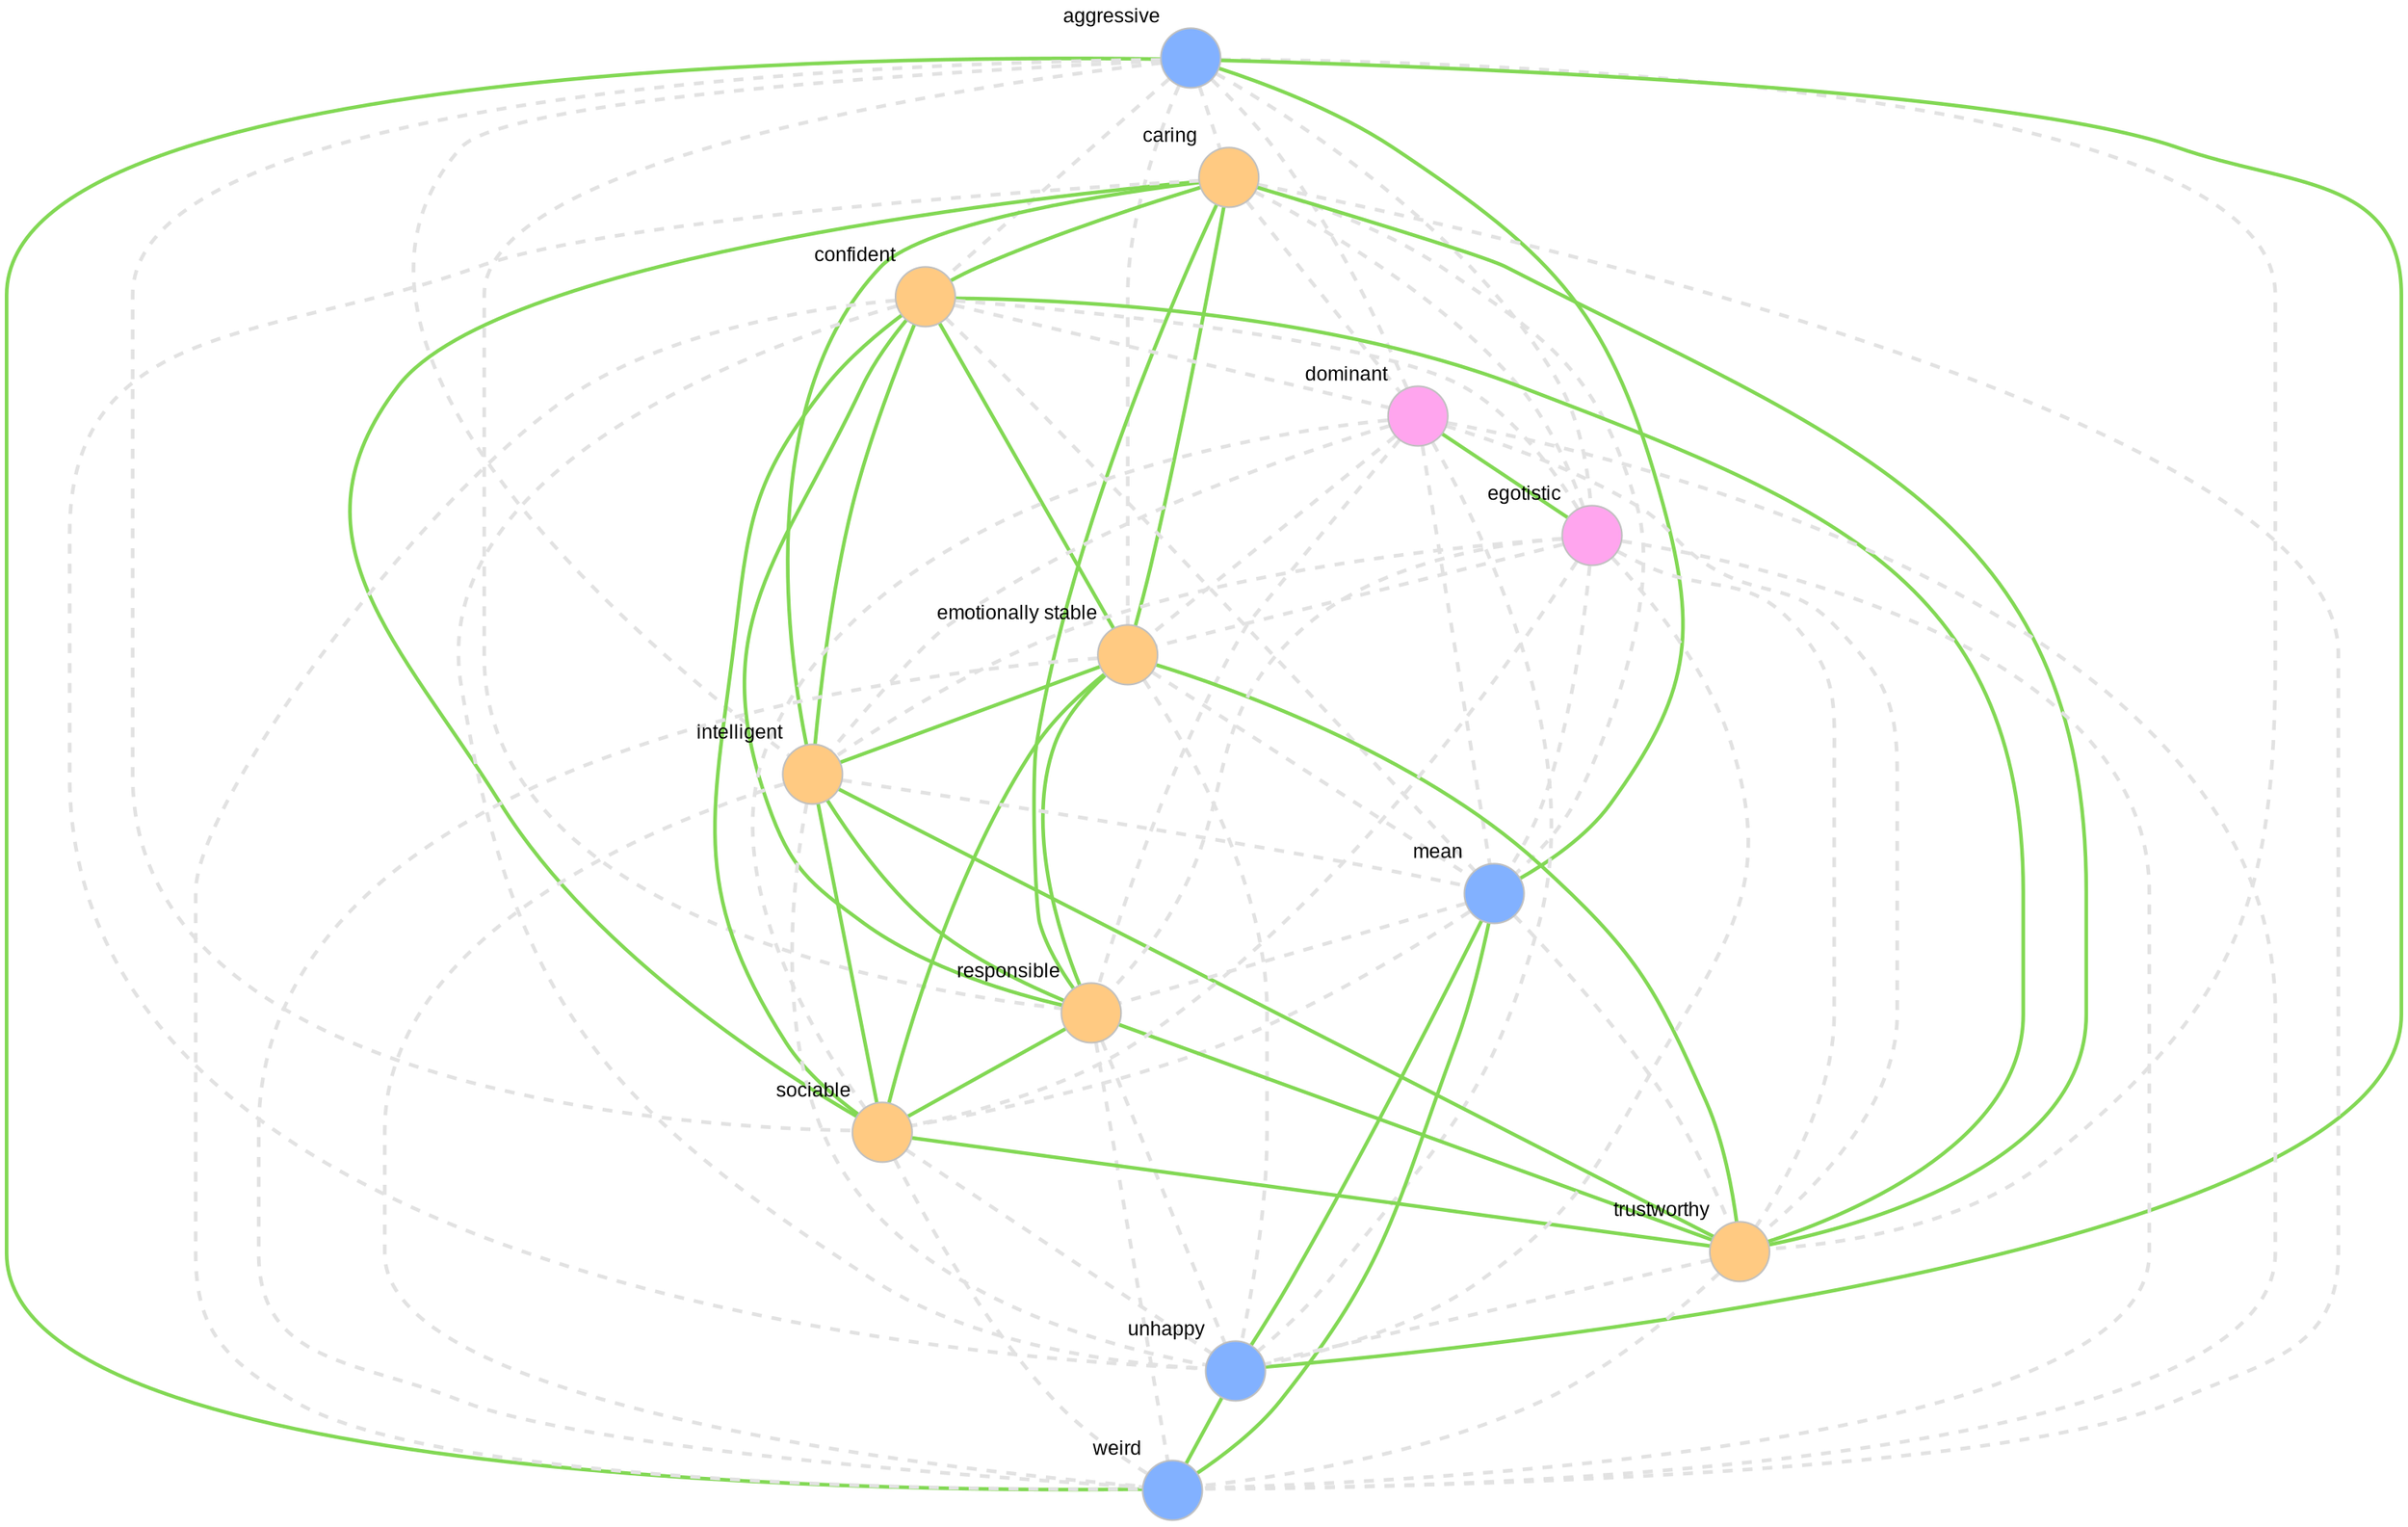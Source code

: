 graph "" {
	graph [
	  overlap=false outputorder=edgesfirst];
	node [shape="circle" style=filled color="gray" fixedsize=true size=4000 label="" fontname=Arial fontsize=12 labeljust="r"];
	edge [style="dashed" color="#e2e2e2" penwidth=2.2]

	aggressive [fillcolor="#82b1ff" xlabel="aggressive"];
	caring [fillcolor="#ffca82" xlabel="caring"];
	confident [fillcolor="#ffca82" xlabel="confident"];
	dominant [fillcolor="#ffa5ee" xlabel="dominant"];
	"emotionally stable" [fillcolor="#ffca82" xlabel="emotionally stable"];
	intelligent [fillcolor="#ffca82" xlabel="intelligent"];
	mean [fillcolor="#82b1ff" xlabel="mean"];
	responsible [fillcolor="#ffca82" xlabel="responsible"];
	weird [fillcolor="#82b1ff" xlabel="weird"];
	sociable [fillcolor="#ffca82" xlabel="sociable"];
	trustworthy [fillcolor="#ffca82" xlabel="trustworthy"];
	unhappy [fillcolor="#82b1ff" xlabel="unhappy"];
	egotistic [fillcolor="#ffa5ee" xlabel="egotistic"];

	aggressive -- caring	 [len=4.73794];
	aggressive -- confident	 [len=4.13643];
	aggressive -- dominant	 [len=3.34332];
	aggressive -- egotistic	 [len=3.72853];
	aggressive -- "emotionally stable"	 [len=4.54564];
	aggressive -- intelligent	 [len=4.43649];
	aggressive -- mean	 [len=3.13551 style="filled" color="#82d854"];
	aggressive -- responsible	 [len=4.29277];
	aggressive -- sociable	 [len=4.65855];
	aggressive -- trustworthy	 [len=4.60658];
	aggressive -- unhappy	 [len=3.41502 style="filled" color="#82d854"];
	aggressive -- weird	 [len=3.71354 style="filled" color="#82d854"];
	caring -- confident	 [len=3.58483 style="filled" color="#82d854"];
	caring -- dominant	 [len=4.3648];
	caring -- egotistic	 [len=4.03366];
	caring -- "emotionally stable"	 [len=3.32644 style="filled" color="#82d854"];
	caring -- intelligent	 [len=3.43541 style="filled" color="#82d854"];
	caring -- mean	 [len=4.82726];
	caring -- responsible	 [len=3.48879 style="filled" color="#82d854"];
	caring -- sociable	 [len=3.18746 style="filled" color="#82d854"];
	caring -- trustworthy	 [len=3.31569 style="filled" color="#82d854"];
	caring -- unhappy	 [len=4.73764];
	caring -- weird	 [len=4.3695699999999995];
	confident -- dominant	 [len=3.58692];
	confident -- egotistic	 [len=3.25095];
	confident -- "emotionally stable"	 [len=3.42659 style="filled" color="#82d854"];
	confident -- intelligent	 [len=3.43758 style="filled" color="#82d854"];
	confident -- mean	 [len=4.23329];
	confident -- responsible	 [len=3.47336 style="filled" color="#82d854"];
	confident -- sociable	 [len=3.3734 style="filled" color="#82d854"];
	confident -- trustworthy	 [len=3.45954 style="filled" color="#82d854"];
	confident -- unhappy	 [len=4.61757];
	confident -- weird	 [len=4.40913];
	dominant -- egotistic	 [len=3.3583600000000002 style="filled" color="#82d854"];
	dominant -- "emotionally stable"	 [len=3.9969900000000003];
	dominant -- intelligent	 [len=3.99128];
	dominant -- mean	 [len=3.40016];
	dominant -- responsible	 [len=3.8543];
	dominant -- sociable	 [len=4.17122];
	dominant -- trustworthy	 [len=4.13231];
	dominant -- unhappy	 [len=3.7811399999999997];
	dominant -- weird	 [len=4.21696];
	egotistic -- "emotionally stable"	 [len=3.80844];
	egotistic -- intelligent	 [len=3.71746];
	egotistic -- mean	 [len=3.77224];
	egotistic -- responsible	 [len=3.74453];
	egotistic -- sociable	 [len=3.76685];
	egotistic -- trustworthy	 [len=3.76843];
	egotistic -- unhappy	 [len=4.2079];
	egotistic -- weird	 [len=4.2799700000000005];
	"emotionally stable" -- intelligent	 [len=3.25009 style="filled" color="#82d854"];
	"emotionally stable" -- mean	 [len=4.6003];
	"emotionally stable" -- responsible	 [len=3.26182 style="filled" color="#82d854"];
	"emotionally stable" -- sociable	 [len=3.2296 style="filled" color="#82d854"];
	"emotionally stable" -- trustworthy	 [len=3.1883 style="filled" color="#82d854"];
	"emotionally stable" -- unhappy	 [len=4.58791];
	"emotionally stable" -- weird	 [len=4.69741];
	intelligent -- mean	 [len=4.48252];
	intelligent -- responsible	 [len=3.22396 style="filled" color="#82d854"];
	intelligent -- sociable	 [len=3.35159 style="filled" color="#82d854"];
	intelligent -- trustworthy	 [len=3.27219 style="filled" color="#82d854"];
	intelligent -- unhappy	 [len=4.45367];
	intelligent -- weird	 [len=4.60651];
	mean -- responsible	 [len=4.36445];
	mean -- sociable	 [len=4.77288];
	mean -- trustworthy	 [len=4.6556];
	mean -- unhappy	 [len=3.26746 style="filled" color="#82d854"];
	mean -- weird	 [len=3.67556 style="filled" color="#82d854"];
	responsible -- sociable	 [len=3.43407 style="filled" color="#82d854"];
	responsible -- trustworthy	 [len=3.29907 style="filled" color="#82d854"];
	responsible -- unhappy	 [len=4.3714200000000005];
	responsible -- weird	 [len=4.53616];
	sociable -- trustworthy	 [len=3.16782 style="filled" color="#82d854"];
	sociable -- unhappy	 [len=4.814];
	sociable -- weird	 [len=4.55459];
	trustworthy -- unhappy	 [len=4.58128];
	trustworthy -- weird	 [len=4.72429];
	unhappy -- weird	 [len=3.7779 style="filled" color="#82d854"];
}
